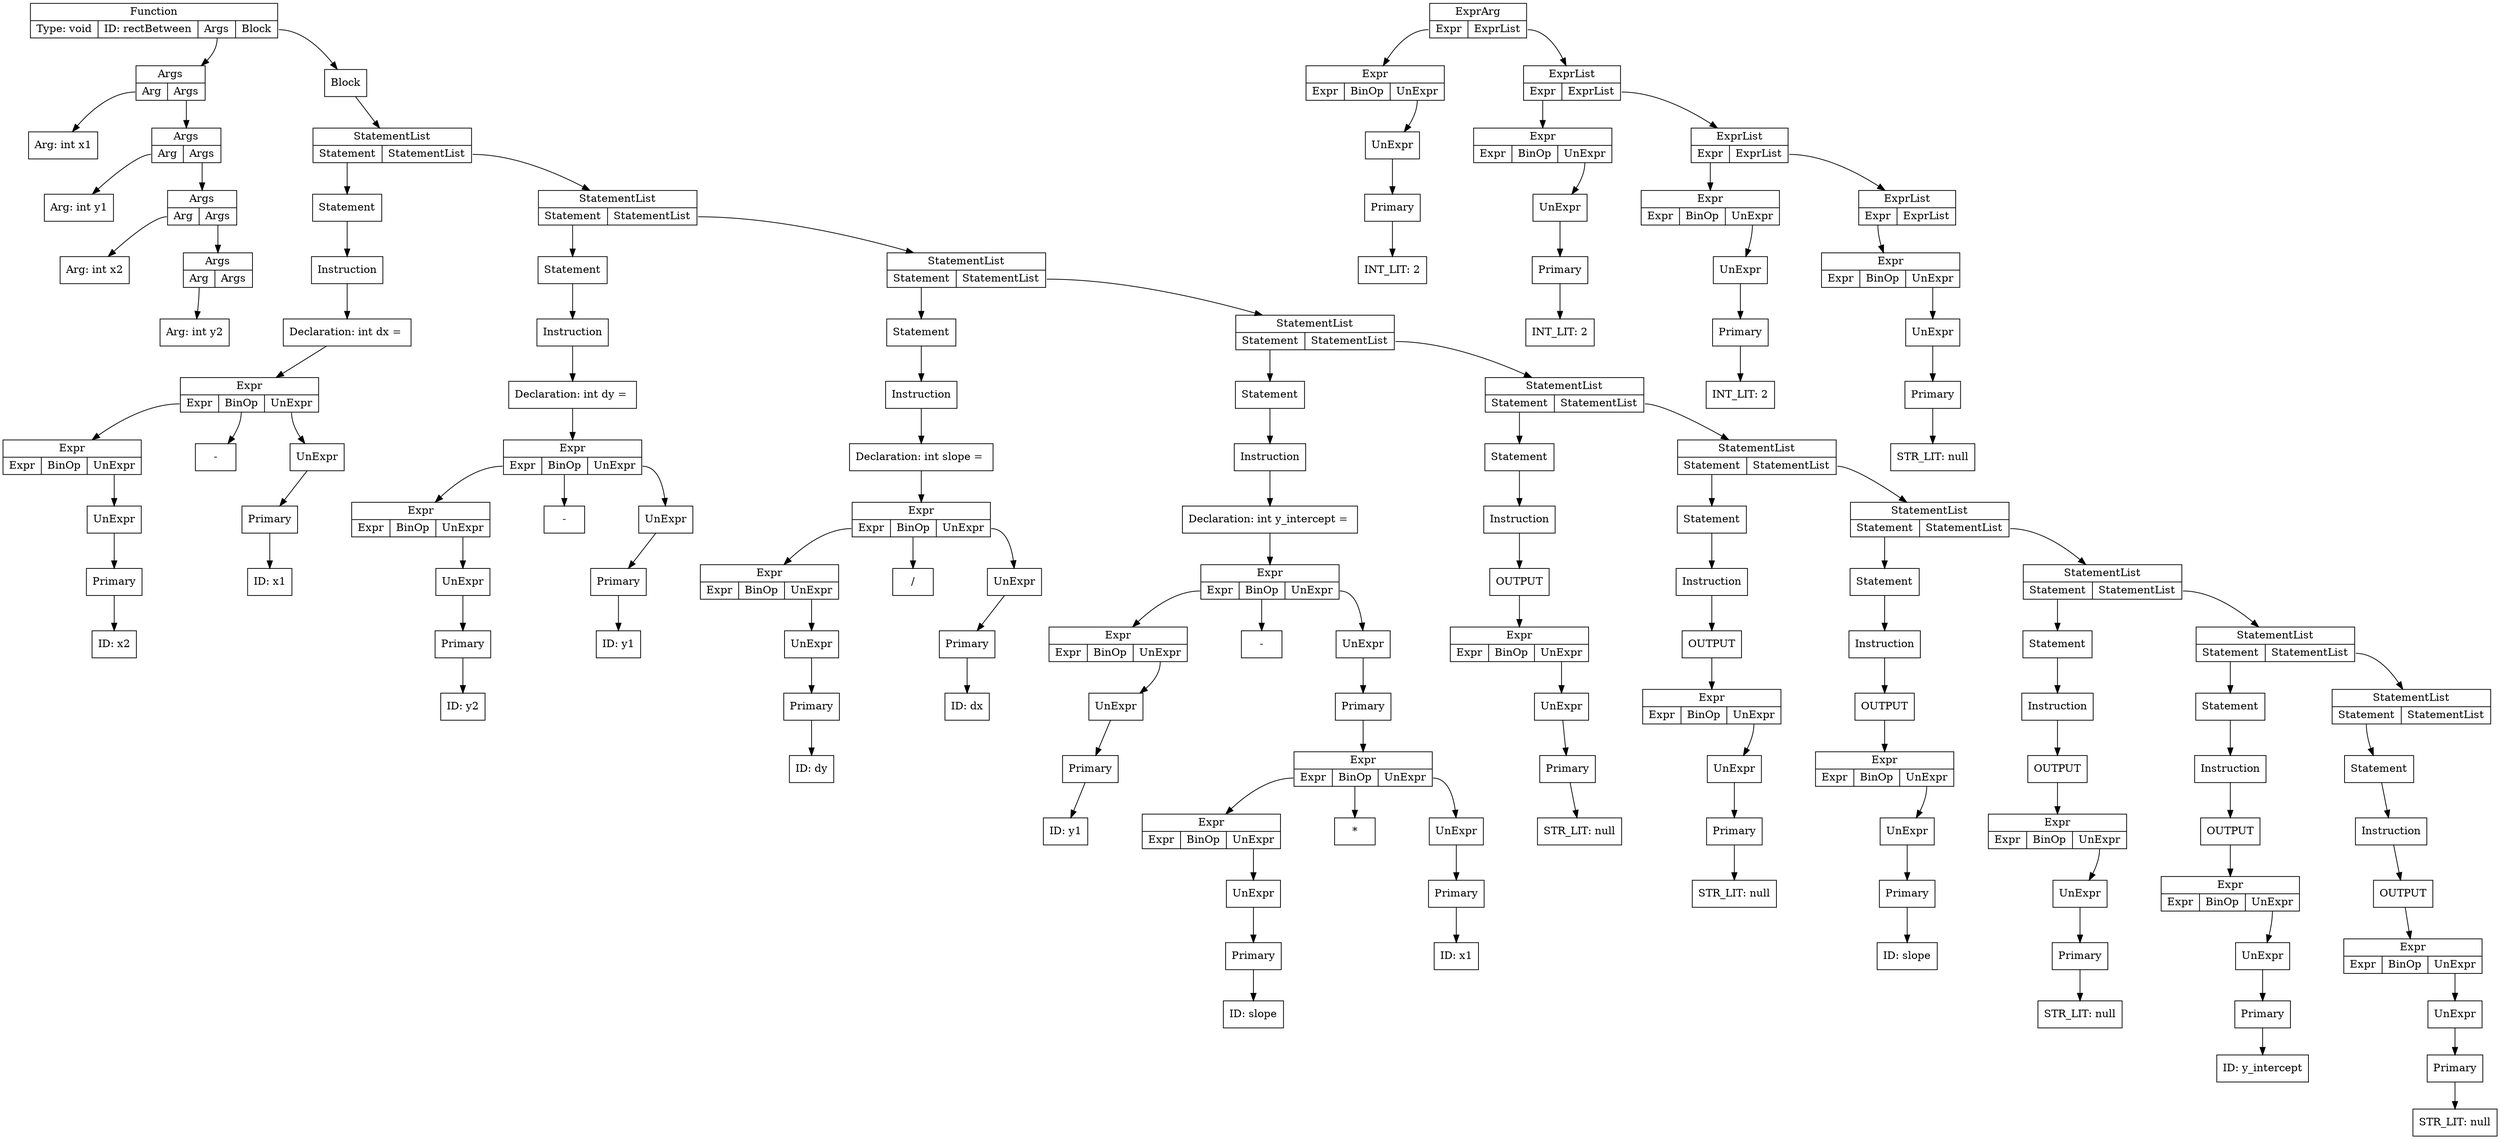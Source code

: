 digraph ccTree {
graph[nodesep="1"]
	node [shape=box]
	node [shape=box]
	n660 [label = "Arg: int x1"]
	n661 [label = "Arg: int y1"]
	n662 [label = "Arg: int x2"]
	n663 [label = "Arg: int y2"]
	n664 [label = "{Args | {<a>Arg | <as> Args}}", shape="record"]
	n664:a-> n663
	n665 [label = "{Args | {<a>Arg | <as> Args}}", shape="record"]
	n665:a-> n662
	n665:as-> n664
	n666 [label = "{Args | {<a>Arg | <as> Args}}", shape="record"]
	n666:a-> n661
	n666:as-> n665
	n667 [label = "{Args | {<a>Arg | <as> Args}}", shape="record"]
	n667:a-> n660
	n667:as-> n666
	n668 [label = "Primary"]
	n669 [label = "ID: x2"]
	n668-> n669
	n670 [label = "UnExpr"]
	n670-> n668
	n671 [label = "{Expr | {<e>Expr | <bo>BinOp | <ue>UnExpr}}", shape="record"]
	n671:ue-> n670
	n672 [label = "Primary"]
	n673 [label = "ID: x1"]
	n672-> n673
	n674 [label = "UnExpr"]
	n674-> n672
	n675 [label = "{Expr | {<e>Expr | <bo>BinOp | <ue>UnExpr}}", shape="record"]
	n675:e-> n671
	n676 [label = "-"]
	n675:bo-> n676
	n675:ue-> n674
	n677 [label = "Declaration: int dx = "]
	n677-> n675
	n678 [label = "Instruction"]
	n678-> n677
	n679 [label = "Statement"]
	n679-> n678
	n680 [label = "Primary"]
	n681 [label = "ID: y2"]
	n680-> n681
	n682 [label = "UnExpr"]
	n682-> n680
	n683 [label = "{Expr | {<e>Expr | <bo>BinOp | <ue>UnExpr}}", shape="record"]
	n683:ue-> n682
	n684 [label = "Primary"]
	n685 [label = "ID: y1"]
	n684-> n685
	n686 [label = "UnExpr"]
	n686-> n684
	n687 [label = "{Expr | {<e>Expr | <bo>BinOp | <ue>UnExpr}}", shape="record"]
	n687:e-> n683
	n688 [label = "-"]
	n687:bo-> n688
	n687:ue-> n686
	n689 [label = "Declaration: int dy = "]
	n689-> n687
	n690 [label = "Instruction"]
	n690-> n689
	n691 [label = "Statement"]
	n691-> n690
	n692 [label = "Primary"]
	n693 [label = "ID: dy"]
	n692-> n693
	n694 [label = "UnExpr"]
	n694-> n692
	n695 [label = "{Expr | {<e>Expr | <bo>BinOp | <ue>UnExpr}}", shape="record"]
	n695:ue-> n694
	n696 [label = "Primary"]
	n697 [label = "ID: dx"]
	n696-> n697
	n698 [label = "UnExpr"]
	n698-> n696
	n699 [label = "{Expr | {<e>Expr | <bo>BinOp | <ue>UnExpr}}", shape="record"]
	n699:e-> n695
	n700 [label = "/"]
	n699:bo-> n700
	n699:ue-> n698
	n701 [label = "Declaration: int slope = "]
	n701-> n699
	n702 [label = "Instruction"]
	n702-> n701
	n703 [label = "Statement"]
	n703-> n702
	n704 [label = "Primary"]
	n705 [label = "ID: y1"]
	n704-> n705
	n706 [label = "UnExpr"]
	n706-> n704
	n707 [label = "{Expr | {<e>Expr | <bo>BinOp | <ue>UnExpr}}", shape="record"]
	n707:ue-> n706
	n708 [label = "Primary"]
	n709 [label = "ID: slope"]
	n708-> n709
	n710 [label = "UnExpr"]
	n710-> n708
	n711 [label = "{Expr | {<e>Expr | <bo>BinOp | <ue>UnExpr}}", shape="record"]
	n711:ue-> n710
	n712 [label = "Primary"]
	n713 [label = "ID: x1"]
	n712-> n713
	n714 [label = "UnExpr"]
	n714-> n712
	n715 [label = "{Expr | {<e>Expr | <bo>BinOp | <ue>UnExpr}}", shape="record"]
	n715:e-> n711
	n716 [label = "*"]
	n715:bo-> n716
	n715:ue-> n714
	n717 [label = "Primary"]
	n717-> n715
	n718 [label = "UnExpr"]
	n718-> n717
	n719 [label = "{Expr | {<e>Expr | <bo>BinOp | <ue>UnExpr}}", shape="record"]
	n719:e-> n707
	n720 [label = "-"]
	n719:bo-> n720
	n719:ue-> n718
	n721 [label = "Declaration: int y_intercept = "]
	n721-> n719
	n722 [label = "Instruction"]
	n722-> n721
	n723 [label = "Statement"]
	n723-> n722
	n724 [label = "Primary"]
	n725 [label = "STR_LIT: null"]
	n724-> n725
	n726 [label = "UnExpr"]
	n726-> n724
	n727 [label = "{Expr | {<e>Expr | <bo>BinOp | <ue>UnExpr}}", shape="record"]
	n727:ue-> n726
	n728 [label = "Instruction"]
	n729 [label = "OUTPUT"]
	n728-> n729
	n729-> n727
	n730 [label = "Statement"]
	n730-> n728
	n731 [label = "Primary"]
	n732 [label = "STR_LIT: null"]
	n731-> n732
	n733 [label = "UnExpr"]
	n733-> n731
	n734 [label = "{Expr | {<e>Expr | <bo>BinOp | <ue>UnExpr}}", shape="record"]
	n734:ue-> n733
	n735 [label = "Instruction"]
	n736 [label = "OUTPUT"]
	n735-> n736
	n736-> n734
	n737 [label = "Statement"]
	n737-> n735
	n738 [label = "Primary"]
	n739 [label = "ID: slope"]
	n738-> n739
	n740 [label = "UnExpr"]
	n740-> n738
	n741 [label = "{Expr | {<e>Expr | <bo>BinOp | <ue>UnExpr}}", shape="record"]
	n741:ue-> n740
	n742 [label = "Instruction"]
	n743 [label = "OUTPUT"]
	n742-> n743
	n743-> n741
	n744 [label = "Statement"]
	n744-> n742
	n745 [label = "Primary"]
	n746 [label = "STR_LIT: null"]
	n745-> n746
	n747 [label = "UnExpr"]
	n747-> n745
	n748 [label = "{Expr | {<e>Expr | <bo>BinOp | <ue>UnExpr}}", shape="record"]
	n748:ue-> n747
	n749 [label = "Instruction"]
	n750 [label = "OUTPUT"]
	n749-> n750
	n750-> n748
	n751 [label = "Statement"]
	n751-> n749
	n752 [label = "Primary"]
	n753 [label = "ID: y_intercept"]
	n752-> n753
	n754 [label = "UnExpr"]
	n754-> n752
	n755 [label = "{Expr | {<e>Expr | <bo>BinOp | <ue>UnExpr}}", shape="record"]
	n755:ue-> n754
	n756 [label = "Instruction"]
	n757 [label = "OUTPUT"]
	n756-> n757
	n757-> n755
	n758 [label = "Statement"]
	n758-> n756
	n759 [label = "Primary"]
	n760 [label = "STR_LIT: null"]
	n759-> n760
	n761 [label = "UnExpr"]
	n761-> n759
	n762 [label = "{Expr | {<e>Expr | <bo>BinOp | <ue>UnExpr}}", shape="record"]
	n762:ue-> n761
	n763 [label = "Instruction"]
	n764 [label = "OUTPUT"]
	n763-> n764
	n764-> n762
	n765 [label = "Statement"]
	n765-> n763
	n766 [label = "{StatementList | {<s>Statement | <sl>StatementList}}", shape="record"]
	n766:s-> n765
	n767 [label = "{StatementList | {<s>Statement | <sl>StatementList}}", shape="record"]
	n767:s-> n758
	n767:sl-> n766
	n768 [label = "{StatementList | {<s>Statement | <sl>StatementList}}", shape="record"]
	n768:s-> n751
	n768:sl-> n767
	n769 [label = "{StatementList | {<s>Statement | <sl>StatementList}}", shape="record"]
	n769:s-> n744
	n769:sl-> n768
	n770 [label = "{StatementList | {<s>Statement | <sl>StatementList}}", shape="record"]
	n770:s-> n737
	n770:sl-> n769
	n771 [label = "{StatementList | {<s>Statement | <sl>StatementList}}", shape="record"]
	n771:s-> n730
	n771:sl-> n770
	n772 [label = "{StatementList | {<s>Statement | <sl>StatementList}}", shape="record"]
	n772:s-> n723
	n772:sl-> n771
	n773 [label = "{StatementList | {<s>Statement | <sl>StatementList}}", shape="record"]
	n773:s-> n703
	n773:sl-> n772
	n774 [label = "{StatementList | {<s>Statement | <sl>StatementList}}", shape="record"]
	n774:s-> n691
	n774:sl-> n773
	n775 [label = "{StatementList | {<s>Statement | <sl>StatementList}}", shape="record"]
	n775:s-> n679
	n775:sl-> n774
	n776 [label = "Block"]
	n776-> n775
	n777 [label = "{Function | {Type: void | ID: rectBetween | <a>Args | <b>Block}}", shape="record"]
	n777:a-> n667
	n777:b-> n776
	n778 [label = "Primary"]
	n779 [label = "INT_LIT: 2"]
	n778-> n779
	n780 [label = "UnExpr"]
	n780-> n778
	n781 [label = "{Expr | {<e>Expr | <bo>BinOp | <ue>UnExpr}}", shape="record"]
	n781:ue-> n780
	n782 [label = "Primary"]
	n783 [label = "INT_LIT: 2"]
	n782-> n783
	n784 [label = "UnExpr"]
	n784-> n782
	n785 [label = "{Expr | {<e>Expr | <bo>BinOp | <ue>UnExpr}}", shape="record"]
	n785:ue-> n784
	n786 [label = "Primary"]
	n787 [label = "INT_LIT: 2"]
	n786-> n787
	n788 [label = "UnExpr"]
	n788-> n786
	n789 [label = "{Expr | {<e>Expr | <bo>BinOp | <ue>UnExpr}}", shape="record"]
	n789:ue-> n788
	n790 [label = "Primary"]
	n791 [label = "STR_LIT: null"]
	n790-> n791
	n792 [label = "UnExpr"]
	n792-> n790
	n793 [label = "{Expr | {<e>Expr | <bo>BinOp | <ue>UnExpr}}", shape="record"]
	n793:ue-> n792
	n794 [label = "{ExprList |{<e>Expr | <el>ExprList}}", shape="record"]
	n794:e-> n793
	n795 [label = "{ExprList |{<e>Expr | <el>ExprList}}", shape="record"]
	n795:e-> n789
	n795:el-> n794
	n796 [label = "{ExprList |{<e>Expr | <el>ExprList}}", shape="record"]
	n796:e-> n785
	n796:el-> n795
	n797 [label = "{ExprArg | {<e>Expr | <el>ExprList}}", shape="record"]
	n797:e-> n781
	n797:el-> n796
}